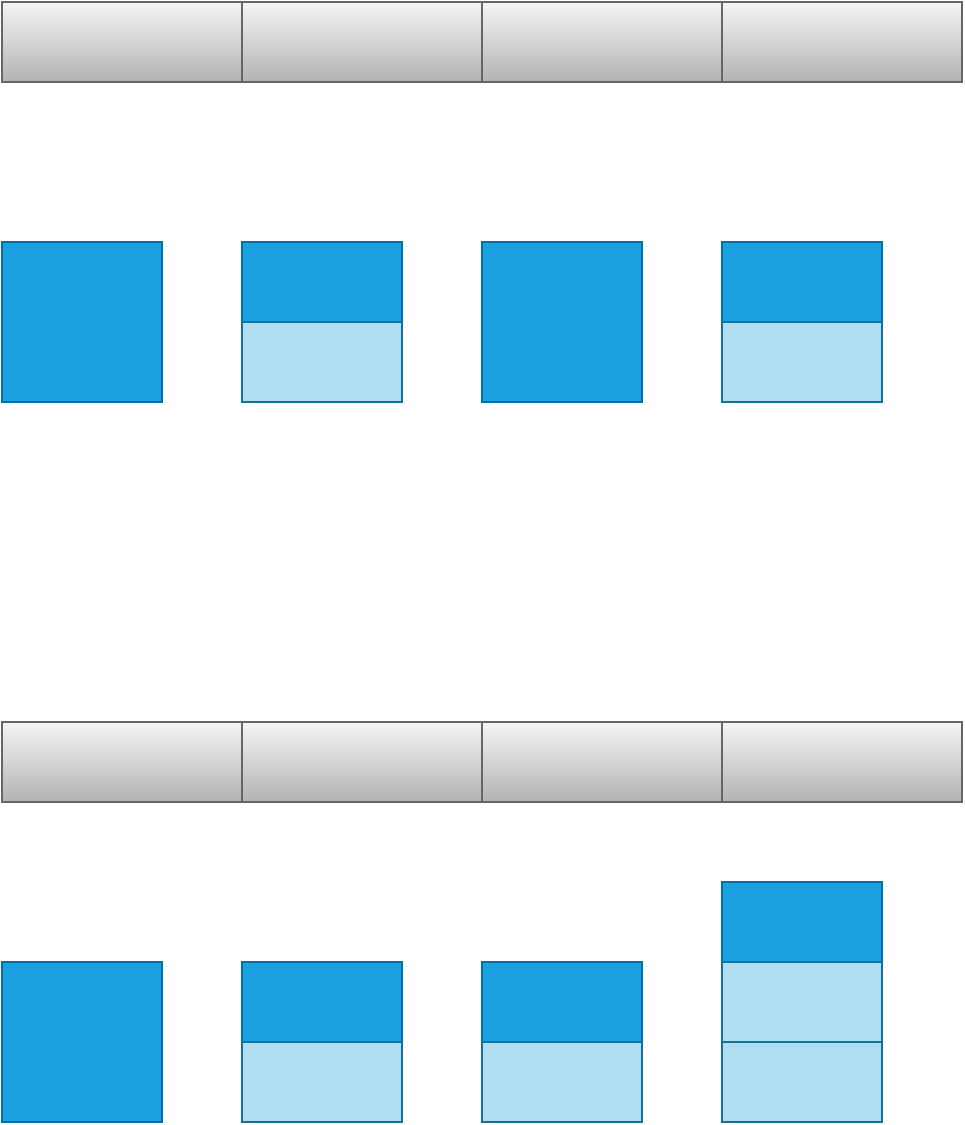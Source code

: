 <mxfile version="13.6.5">
    <diagram id="u5G9b3FPr85faAL2qY92" name="Page-1">
        <mxGraphModel dx="1163" dy="1139" grid="1" gridSize="10" guides="1" tooltips="1" connect="1" arrows="1" fold="1" page="1" pageScale="1" pageWidth="1654" pageHeight="1169" background="#FFFFFF" math="0" shadow="0">
            <root>
                <mxCell id="0"/>
                <mxCell id="1" parent="0"/>
                <mxCell id="3" value="" style="rounded=0;whiteSpace=wrap;html=1;gradientColor=#b3b3b3;fillColor=#f5f5f5;strokeColor=#666666;" vertex="1" parent="1">
                    <mxGeometry x="360" y="120" width="120" height="40" as="geometry"/>
                </mxCell>
                <mxCell id="4" value="" style="rounded=0;whiteSpace=wrap;html=1;gradientColor=#b3b3b3;fillColor=#f5f5f5;strokeColor=#666666;" vertex="1" parent="1">
                    <mxGeometry x="480" y="120" width="120" height="40" as="geometry"/>
                </mxCell>
                <mxCell id="5" value="" style="rounded=0;whiteSpace=wrap;html=1;gradientColor=#b3b3b3;fillColor=#f5f5f5;strokeColor=#666666;" vertex="1" parent="1">
                    <mxGeometry x="720" y="120" width="120" height="40" as="geometry"/>
                </mxCell>
                <mxCell id="6" value="" style="rounded=0;whiteSpace=wrap;html=1;gradientColor=#b3b3b3;fillColor=#f5f5f5;strokeColor=#666666;" vertex="1" parent="1">
                    <mxGeometry x="600" y="120" width="120" height="40" as="geometry"/>
                </mxCell>
                <mxCell id="7" value="" style="whiteSpace=wrap;html=1;aspect=fixed;fillColor=#1ba1e2;strokeColor=#006EAF;fontColor=#ffffff;" vertex="1" parent="1">
                    <mxGeometry x="360" y="240" width="80" height="80" as="geometry"/>
                </mxCell>
                <mxCell id="8" value="" style="whiteSpace=wrap;html=1;aspect=fixed;fillColor=#1ba1e2;strokeColor=#006EAF;fontColor=#ffffff;" vertex="1" parent="1">
                    <mxGeometry x="600" y="240" width="80" height="80" as="geometry"/>
                </mxCell>
                <mxCell id="9" value="" style="rounded=0;whiteSpace=wrap;html=1;fillColor=#1ba1e2;strokeColor=#006EAF;fontColor=#ffffff;" vertex="1" parent="1">
                    <mxGeometry x="480" y="240" width="80" height="40" as="geometry"/>
                </mxCell>
                <mxCell id="10" value="" style="rounded=0;whiteSpace=wrap;html=1;fillColor=#b1ddf0;strokeColor=#10739e;" vertex="1" parent="1">
                    <mxGeometry x="480" y="280" width="80" height="40" as="geometry"/>
                </mxCell>
                <mxCell id="11" value="" style="rounded=0;whiteSpace=wrap;html=1;fillColor=#1ba1e2;strokeColor=#006EAF;fontColor=#ffffff;" vertex="1" parent="1">
                    <mxGeometry x="720" y="240" width="80" height="40" as="geometry"/>
                </mxCell>
                <mxCell id="12" value="" style="rounded=0;whiteSpace=wrap;html=1;fillColor=#b1ddf0;strokeColor=#10739e;" vertex="1" parent="1">
                    <mxGeometry x="720" y="280" width="80" height="40" as="geometry"/>
                </mxCell>
                <mxCell id="13" value="" style="rounded=0;whiteSpace=wrap;html=1;gradientColor=#b3b3b3;fillColor=#f5f5f5;strokeColor=#666666;" vertex="1" parent="1">
                    <mxGeometry x="360" y="480" width="120" height="40" as="geometry"/>
                </mxCell>
                <mxCell id="14" value="" style="rounded=0;whiteSpace=wrap;html=1;gradientColor=#b3b3b3;fillColor=#f5f5f5;strokeColor=#666666;" vertex="1" parent="1">
                    <mxGeometry x="480" y="480" width="120" height="40" as="geometry"/>
                </mxCell>
                <mxCell id="15" value="" style="rounded=0;whiteSpace=wrap;html=1;gradientColor=#b3b3b3;fillColor=#f5f5f5;strokeColor=#666666;" vertex="1" parent="1">
                    <mxGeometry x="720" y="480" width="120" height="40" as="geometry"/>
                </mxCell>
                <mxCell id="16" value="" style="rounded=0;whiteSpace=wrap;html=1;gradientColor=#b3b3b3;fillColor=#f5f5f5;strokeColor=#666666;" vertex="1" parent="1">
                    <mxGeometry x="600" y="480" width="120" height="40" as="geometry"/>
                </mxCell>
                <mxCell id="17" value="" style="whiteSpace=wrap;html=1;aspect=fixed;fillColor=#1ba1e2;strokeColor=#006EAF;fontColor=#ffffff;" vertex="1" parent="1">
                    <mxGeometry x="360" y="600" width="80" height="80" as="geometry"/>
                </mxCell>
                <mxCell id="19" value="" style="rounded=0;whiteSpace=wrap;html=1;fillColor=#1ba1e2;strokeColor=#006EAF;fontColor=#ffffff;" vertex="1" parent="1">
                    <mxGeometry x="480" y="600" width="80" height="40" as="geometry"/>
                </mxCell>
                <mxCell id="20" value="" style="rounded=0;whiteSpace=wrap;html=1;fillColor=#b1ddf0;strokeColor=#10739e;" vertex="1" parent="1">
                    <mxGeometry x="480" y="640" width="80" height="40" as="geometry"/>
                </mxCell>
                <mxCell id="21" value="" style="rounded=0;whiteSpace=wrap;html=1;fillColor=#1ba1e2;strokeColor=#006EAF;fontColor=#ffffff;" vertex="1" parent="1">
                    <mxGeometry x="720" y="560" width="80" height="40" as="geometry"/>
                </mxCell>
                <mxCell id="22" value="" style="rounded=0;whiteSpace=wrap;html=1;fillColor=#b1ddf0;strokeColor=#10739e;" vertex="1" parent="1">
                    <mxGeometry x="720" y="600" width="80" height="40" as="geometry"/>
                </mxCell>
                <mxCell id="23" value="" style="rounded=0;whiteSpace=wrap;html=1;fillColor=#b1ddf0;strokeColor=#10739e;" vertex="1" parent="1">
                    <mxGeometry x="720" y="640" width="80" height="40" as="geometry"/>
                </mxCell>
                <mxCell id="24" value="" style="rounded=0;whiteSpace=wrap;html=1;fillColor=#1ba1e2;strokeColor=#006EAF;fontColor=#ffffff;" vertex="1" parent="1">
                    <mxGeometry x="600" y="600" width="80" height="40" as="geometry"/>
                </mxCell>
                <mxCell id="25" value="" style="rounded=0;whiteSpace=wrap;html=1;fillColor=#b1ddf0;strokeColor=#10739e;" vertex="1" parent="1">
                    <mxGeometry x="600" y="640" width="80" height="40" as="geometry"/>
                </mxCell>
            </root>
        </mxGraphModel>
    </diagram>
</mxfile>